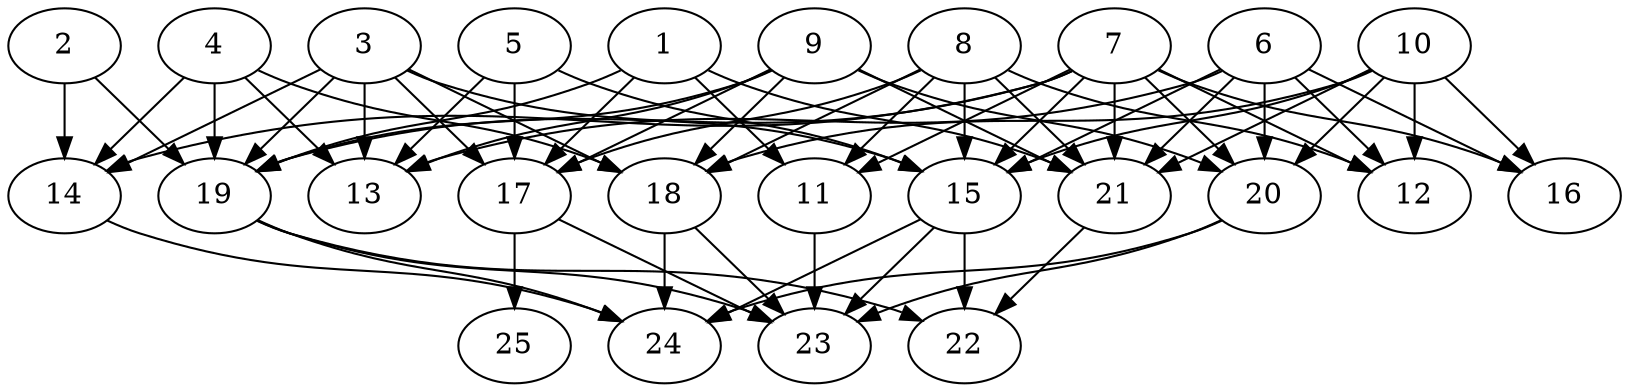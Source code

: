 // DAG automatically generated by daggen at Thu Oct  3 14:00:40 2019
// ./daggen --dot -n 25 --ccr 0.3 --fat 0.7 --regular 0.7 --density 0.6 --mindata 5242880 --maxdata 52428800 
digraph G {
  1 [size="103540053", alpha="0.19", expect_size="31062016"] 
  1 -> 11 [size ="31062016"]
  1 -> 17 [size ="31062016"]
  1 -> 19 [size ="31062016"]
  1 -> 21 [size ="31062016"]
  2 [size="31423147", alpha="0.18", expect_size="9426944"] 
  2 -> 14 [size ="9426944"]
  2 -> 19 [size ="9426944"]
  3 [size="163242667", alpha="0.13", expect_size="48972800"] 
  3 -> 13 [size ="48972800"]
  3 -> 14 [size ="48972800"]
  3 -> 15 [size ="48972800"]
  3 -> 17 [size ="48972800"]
  3 -> 18 [size ="48972800"]
  3 -> 19 [size ="48972800"]
  4 [size="154026667", alpha="0.11", expect_size="46208000"] 
  4 -> 13 [size ="46208000"]
  4 -> 14 [size ="46208000"]
  4 -> 18 [size ="46208000"]
  4 -> 19 [size ="46208000"]
  5 [size="169714347", alpha="0.15", expect_size="50914304"] 
  5 -> 13 [size ="50914304"]
  5 -> 15 [size ="50914304"]
  5 -> 17 [size ="50914304"]
  6 [size="37024427", alpha="0.11", expect_size="11107328"] 
  6 -> 12 [size ="11107328"]
  6 -> 13 [size ="11107328"]
  6 -> 15 [size ="11107328"]
  6 -> 16 [size ="11107328"]
  6 -> 20 [size ="11107328"]
  6 -> 21 [size ="11107328"]
  7 [size="91252053", alpha="0.12", expect_size="27375616"] 
  7 -> 11 [size ="27375616"]
  7 -> 12 [size ="27375616"]
  7 -> 14 [size ="27375616"]
  7 -> 15 [size ="27375616"]
  7 -> 16 [size ="27375616"]
  7 -> 19 [size ="27375616"]
  7 -> 20 [size ="27375616"]
  7 -> 21 [size ="27375616"]
  8 [size="157757440", alpha="0.12", expect_size="47327232"] 
  8 -> 11 [size ="47327232"]
  8 -> 12 [size ="47327232"]
  8 -> 15 [size ="47327232"]
  8 -> 17 [size ="47327232"]
  8 -> 18 [size ="47327232"]
  8 -> 21 [size ="47327232"]
  9 [size="93033813", alpha="0.05", expect_size="27910144"] 
  9 -> 13 [size ="27910144"]
  9 -> 17 [size ="27910144"]
  9 -> 18 [size ="27910144"]
  9 -> 19 [size ="27910144"]
  9 -> 20 [size ="27910144"]
  9 -> 21 [size ="27910144"]
  10 [size="51145387", alpha="0.04", expect_size="15343616"] 
  10 -> 12 [size ="15343616"]
  10 -> 15 [size ="15343616"]
  10 -> 16 [size ="15343616"]
  10 -> 18 [size ="15343616"]
  10 -> 20 [size ="15343616"]
  10 -> 21 [size ="15343616"]
  11 [size="54934187", alpha="0.13", expect_size="16480256"] 
  11 -> 23 [size ="16480256"]
  12 [size="50879147", alpha="0.18", expect_size="15263744"] 
  13 [size="32327680", alpha="0.07", expect_size="9698304"] 
  14 [size="131123200", alpha="0.09", expect_size="39336960"] 
  14 -> 24 [size ="39336960"]
  15 [size="56698880", alpha="0.03", expect_size="17009664"] 
  15 -> 22 [size ="17009664"]
  15 -> 23 [size ="17009664"]
  15 -> 24 [size ="17009664"]
  16 [size="172929707", alpha="0.01", expect_size="51878912"] 
  17 [size="100515840", alpha="0.04", expect_size="30154752"] 
  17 -> 23 [size ="30154752"]
  17 -> 25 [size ="30154752"]
  18 [size="37085867", alpha="0.12", expect_size="11125760"] 
  18 -> 23 [size ="11125760"]
  18 -> 24 [size ="11125760"]
  19 [size="128054613", alpha="0.02", expect_size="38416384"] 
  19 -> 22 [size ="38416384"]
  19 -> 23 [size ="38416384"]
  19 -> 24 [size ="38416384"]
  20 [size="165034667", alpha="0.08", expect_size="49510400"] 
  20 -> 23 [size ="49510400"]
  20 -> 24 [size ="49510400"]
  21 [size="42953387", alpha="0.05", expect_size="12886016"] 
  21 -> 22 [size ="12886016"]
  22 [size="147258027", alpha="0.04", expect_size="44177408"] 
  23 [size="130174293", alpha="0.01", expect_size="39052288"] 
  24 [size="24934400", alpha="0.16", expect_size="7480320"] 
  25 [size="95034027", alpha="0.10", expect_size="28510208"] 
}
